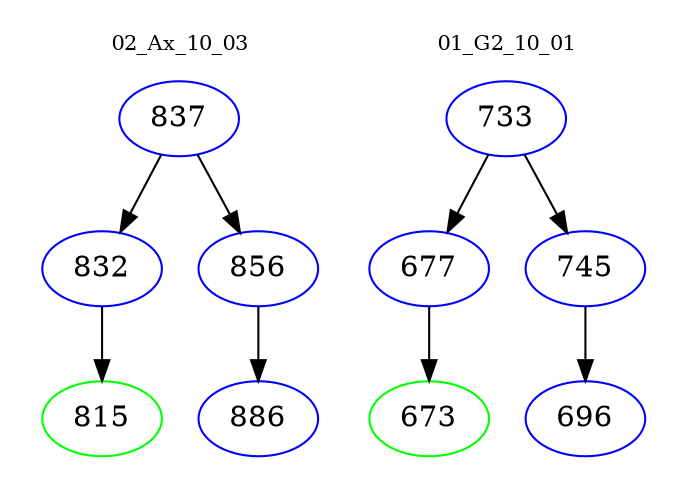 digraph{
subgraph cluster_0 {
color = white
label = "02_Ax_10_03";
fontsize=10;
T0_837 [label="837", color="blue"]
T0_837 -> T0_832 [color="black"]
T0_832 [label="832", color="blue"]
T0_832 -> T0_815 [color="black"]
T0_815 [label="815", color="green"]
T0_837 -> T0_856 [color="black"]
T0_856 [label="856", color="blue"]
T0_856 -> T0_886 [color="black"]
T0_886 [label="886", color="blue"]
}
subgraph cluster_1 {
color = white
label = "01_G2_10_01";
fontsize=10;
T1_733 [label="733", color="blue"]
T1_733 -> T1_677 [color="black"]
T1_677 [label="677", color="blue"]
T1_677 -> T1_673 [color="black"]
T1_673 [label="673", color="green"]
T1_733 -> T1_745 [color="black"]
T1_745 [label="745", color="blue"]
T1_745 -> T1_696 [color="black"]
T1_696 [label="696", color="blue"]
}
}
